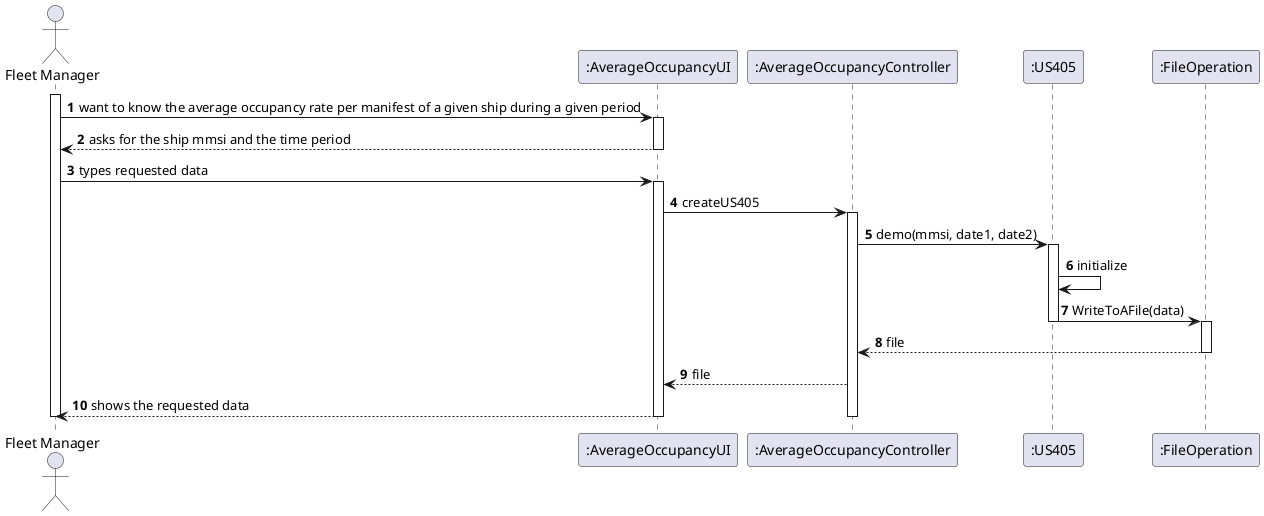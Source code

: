 @startuml
actor "Fleet Manager" as Adm
participant ":AverageOccupancyUI" as System
participant ":AverageOccupancyController" as SSC
participant ":US405" as us
participant ":FileOperation" as f

autonumber

activate Adm

Adm -> System: want to know the average occupancy rate per manifest of a given ship during a given period

activate System

System --> Adm: asks for the ship mmsi and the time period

deactivate System

Adm -> System: types requested data

activate System

System -> SSC: createUS405

activate SSC

SSC -> us: demo(mmsi, date1, date2)

activate us

us -> us: initialize

us -> f: WriteToAFile(data)

deactivate us

activate f

f --> SSC: file

deactivate f

SSC --> System: file

System --> Adm: shows the requested data

deactivate SSC

deactivate System

deactivate Adm
@enduml